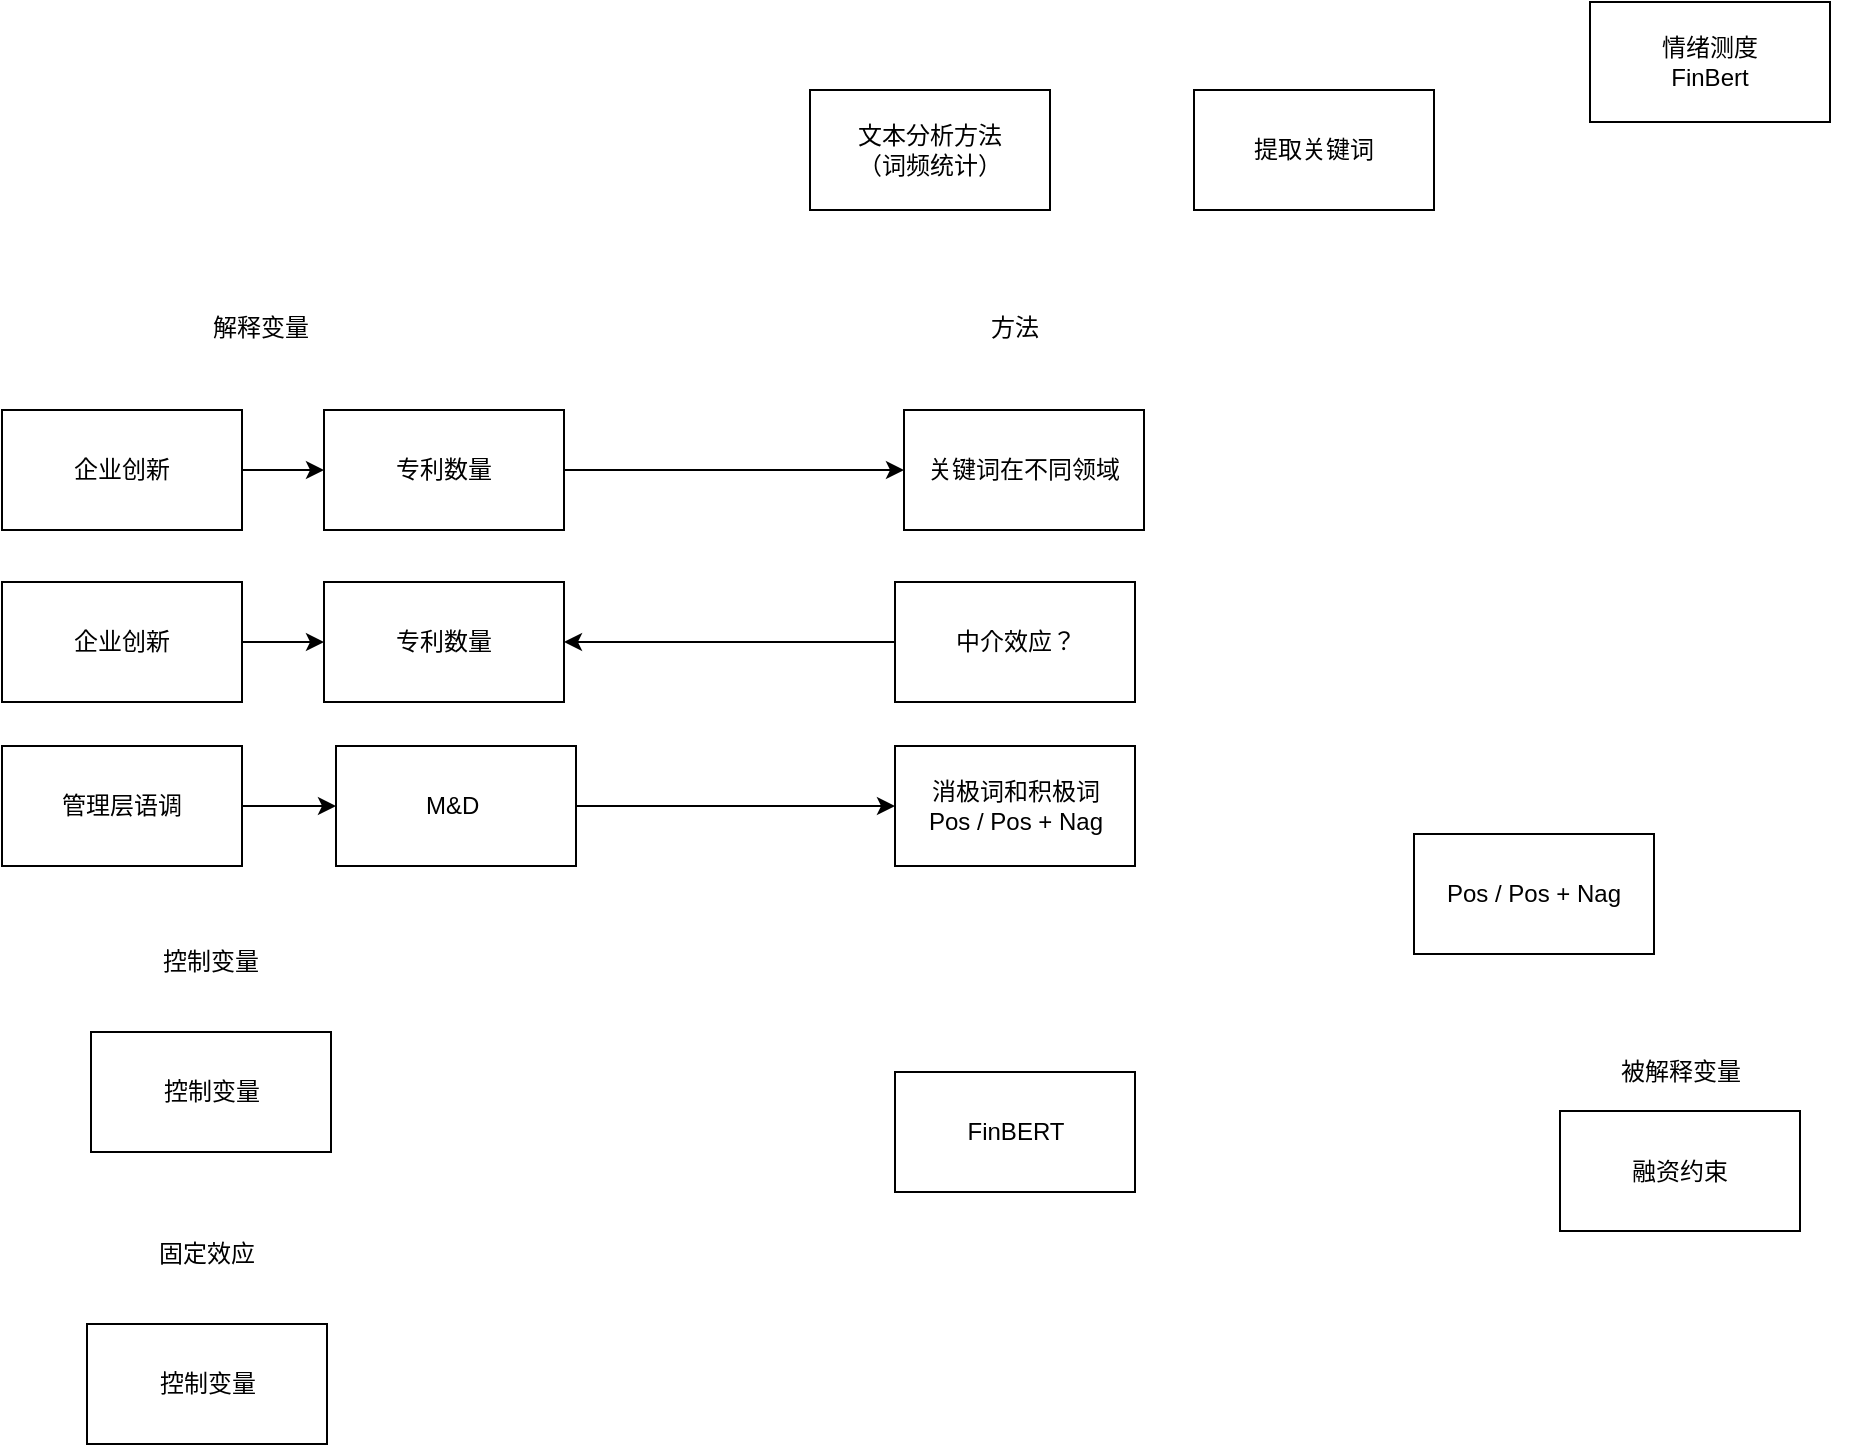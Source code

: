<mxfile version="24.0.2" type="github">
  <diagram name="第 1 页" id="rAUHxn57iXwdZ1ix2MF3">
    <mxGraphModel dx="2131" dy="538" grid="0" gridSize="10" guides="1" tooltips="1" connect="1" arrows="1" fold="1" page="1" pageScale="1" pageWidth="827" pageHeight="1169" math="0" shadow="0">
      <root>
        <mxCell id="0" />
        <mxCell id="1" parent="0" />
        <mxCell id="E2BM_42swJsjmTF2ehf6-1" value="文本分析方法&lt;div&gt;（词频统计）&lt;/div&gt;" style="rounded=0;whiteSpace=wrap;html=1;" vertex="1" parent="1">
          <mxGeometry x="215" y="135" width="120" height="60" as="geometry" />
        </mxCell>
        <mxCell id="E2BM_42swJsjmTF2ehf6-2" value="提取关键词" style="rounded=0;whiteSpace=wrap;html=1;" vertex="1" parent="1">
          <mxGeometry x="407" y="135" width="120" height="60" as="geometry" />
        </mxCell>
        <mxCell id="E2BM_42swJsjmTF2ehf6-3" value="情绪测度&lt;div&gt;FinBert&lt;/div&gt;" style="rounded=0;whiteSpace=wrap;html=1;" vertex="1" parent="1">
          <mxGeometry x="605" y="91" width="120" height="60" as="geometry" />
        </mxCell>
        <mxCell id="E2BM_42swJsjmTF2ehf6-12" style="edgeStyle=orthogonalEdgeStyle;rounded=0;orthogonalLoop=1;jettySize=auto;html=1;" edge="1" parent="1" source="E2BM_42swJsjmTF2ehf6-4" target="E2BM_42swJsjmTF2ehf6-6">
          <mxGeometry relative="1" as="geometry" />
        </mxCell>
        <mxCell id="E2BM_42swJsjmTF2ehf6-4" value="企业创新" style="rounded=0;whiteSpace=wrap;html=1;" vertex="1" parent="1">
          <mxGeometry x="-189" y="295" width="120" height="60" as="geometry" />
        </mxCell>
        <mxCell id="E2BM_42swJsjmTF2ehf6-5" value="Pos / Pos + Nag" style="rounded=0;whiteSpace=wrap;html=1;" vertex="1" parent="1">
          <mxGeometry x="517" y="507" width="120" height="60" as="geometry" />
        </mxCell>
        <mxCell id="E2BM_42swJsjmTF2ehf6-23" style="edgeStyle=orthogonalEdgeStyle;rounded=0;orthogonalLoop=1;jettySize=auto;html=1;" edge="1" parent="1" source="E2BM_42swJsjmTF2ehf6-6" target="E2BM_42swJsjmTF2ehf6-22">
          <mxGeometry relative="1" as="geometry" />
        </mxCell>
        <mxCell id="E2BM_42swJsjmTF2ehf6-6" value="专利数量" style="rounded=0;whiteSpace=wrap;html=1;" vertex="1" parent="1">
          <mxGeometry x="-28" y="295" width="120" height="60" as="geometry" />
        </mxCell>
        <mxCell id="E2BM_42swJsjmTF2ehf6-8" value="融资约束" style="rounded=0;whiteSpace=wrap;html=1;" vertex="1" parent="1">
          <mxGeometry x="590" y="645.5" width="120" height="60" as="geometry" />
        </mxCell>
        <mxCell id="E2BM_42swJsjmTF2ehf6-9" value="被解释变量" style="text;html=1;align=center;verticalAlign=middle;whiteSpace=wrap;rounded=0;" vertex="1" parent="1">
          <mxGeometry x="560.5" y="611" width="179" height="30" as="geometry" />
        </mxCell>
        <mxCell id="E2BM_42swJsjmTF2ehf6-10" value="解释变量" style="text;html=1;align=center;verticalAlign=middle;whiteSpace=wrap;rounded=0;" vertex="1" parent="1">
          <mxGeometry x="-149" y="239" width="179" height="30" as="geometry" />
        </mxCell>
        <mxCell id="E2BM_42swJsjmTF2ehf6-11" value="控制变量" style="text;html=1;align=center;verticalAlign=middle;whiteSpace=wrap;rounded=0;" vertex="1" parent="1">
          <mxGeometry x="-174" y="556" width="179" height="30" as="geometry" />
        </mxCell>
        <mxCell id="E2BM_42swJsjmTF2ehf6-14" value="控制变量" style="rounded=0;whiteSpace=wrap;html=1;" vertex="1" parent="1">
          <mxGeometry x="-144.5" y="606" width="120" height="60" as="geometry" />
        </mxCell>
        <mxCell id="E2BM_42swJsjmTF2ehf6-16" value="固定效应" style="text;html=1;align=center;verticalAlign=middle;whiteSpace=wrap;rounded=0;" vertex="1" parent="1">
          <mxGeometry x="-176" y="702" width="179" height="30" as="geometry" />
        </mxCell>
        <mxCell id="E2BM_42swJsjmTF2ehf6-17" value="控制变量" style="rounded=0;whiteSpace=wrap;html=1;" vertex="1" parent="1">
          <mxGeometry x="-146.5" y="752" width="120" height="60" as="geometry" />
        </mxCell>
        <mxCell id="E2BM_42swJsjmTF2ehf6-20" style="edgeStyle=orthogonalEdgeStyle;rounded=0;orthogonalLoop=1;jettySize=auto;html=1;entryX=0;entryY=0.5;entryDx=0;entryDy=0;" edge="1" parent="1" source="E2BM_42swJsjmTF2ehf6-18" target="E2BM_42swJsjmTF2ehf6-19">
          <mxGeometry relative="1" as="geometry" />
        </mxCell>
        <mxCell id="E2BM_42swJsjmTF2ehf6-18" value="管理层语调" style="rounded=0;whiteSpace=wrap;html=1;" vertex="1" parent="1">
          <mxGeometry x="-189" y="463" width="120" height="60" as="geometry" />
        </mxCell>
        <mxCell id="E2BM_42swJsjmTF2ehf6-25" style="edgeStyle=orthogonalEdgeStyle;rounded=0;orthogonalLoop=1;jettySize=auto;html=1;entryX=0;entryY=0.5;entryDx=0;entryDy=0;" edge="1" parent="1" source="E2BM_42swJsjmTF2ehf6-19" target="E2BM_42swJsjmTF2ehf6-24">
          <mxGeometry relative="1" as="geometry" />
        </mxCell>
        <mxCell id="E2BM_42swJsjmTF2ehf6-19" value="M&amp;amp;D&amp;nbsp;" style="rounded=0;whiteSpace=wrap;html=1;" vertex="1" parent="1">
          <mxGeometry x="-22" y="463" width="120" height="60" as="geometry" />
        </mxCell>
        <mxCell id="E2BM_42swJsjmTF2ehf6-21" value="方法" style="text;html=1;align=center;verticalAlign=middle;whiteSpace=wrap;rounded=0;" vertex="1" parent="1">
          <mxGeometry x="228" y="239" width="179" height="30" as="geometry" />
        </mxCell>
        <mxCell id="E2BM_42swJsjmTF2ehf6-22" value="关键词在不同领域" style="rounded=0;whiteSpace=wrap;html=1;" vertex="1" parent="1">
          <mxGeometry x="262" y="295" width="120" height="60" as="geometry" />
        </mxCell>
        <mxCell id="E2BM_42swJsjmTF2ehf6-24" value="消极词和积极词&lt;div&gt;Pos / Pos + Nag&lt;br&gt;&lt;/div&gt;" style="rounded=0;whiteSpace=wrap;html=1;" vertex="1" parent="1">
          <mxGeometry x="257.5" y="463" width="120" height="60" as="geometry" />
        </mxCell>
        <mxCell id="E2BM_42swJsjmTF2ehf6-28" style="edgeStyle=orthogonalEdgeStyle;rounded=0;orthogonalLoop=1;jettySize=auto;html=1;" edge="1" parent="1" source="E2BM_42swJsjmTF2ehf6-26" target="E2BM_42swJsjmTF2ehf6-27">
          <mxGeometry relative="1" as="geometry" />
        </mxCell>
        <mxCell id="E2BM_42swJsjmTF2ehf6-26" value="企业创新" style="rounded=0;whiteSpace=wrap;html=1;" vertex="1" parent="1">
          <mxGeometry x="-189" y="381" width="120" height="60" as="geometry" />
        </mxCell>
        <mxCell id="E2BM_42swJsjmTF2ehf6-27" value="专利数量" style="rounded=0;whiteSpace=wrap;html=1;" vertex="1" parent="1">
          <mxGeometry x="-28" y="381" width="120" height="60" as="geometry" />
        </mxCell>
        <mxCell id="E2BM_42swJsjmTF2ehf6-29" value="FinBERT" style="rounded=0;whiteSpace=wrap;html=1;" vertex="1" parent="1">
          <mxGeometry x="257.5" y="626" width="120" height="60" as="geometry" />
        </mxCell>
        <mxCell id="E2BM_42swJsjmTF2ehf6-34" style="edgeStyle=orthogonalEdgeStyle;rounded=0;orthogonalLoop=1;jettySize=auto;html=1;" edge="1" parent="1" source="E2BM_42swJsjmTF2ehf6-33" target="E2BM_42swJsjmTF2ehf6-27">
          <mxGeometry relative="1" as="geometry" />
        </mxCell>
        <mxCell id="E2BM_42swJsjmTF2ehf6-33" value="中介效应？" style="rounded=0;whiteSpace=wrap;html=1;" vertex="1" parent="1">
          <mxGeometry x="257.5" y="381" width="120" height="60" as="geometry" />
        </mxCell>
      </root>
    </mxGraphModel>
  </diagram>
</mxfile>
